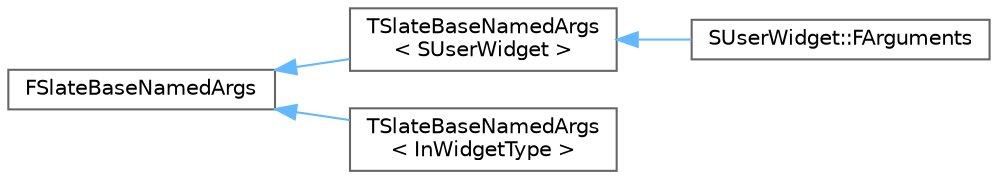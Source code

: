 digraph "Graphical Class Hierarchy"
{
 // INTERACTIVE_SVG=YES
 // LATEX_PDF_SIZE
  bgcolor="transparent";
  edge [fontname=Helvetica,fontsize=10,labelfontname=Helvetica,labelfontsize=10];
  node [fontname=Helvetica,fontsize=10,shape=box,height=0.2,width=0.4];
  rankdir="LR";
  Node0 [id="Node000000",label="FSlateBaseNamedArgs",height=0.2,width=0.4,color="grey40", fillcolor="white", style="filled",URL="$df/d0e/structFSlateBaseNamedArgs.html",tooltip="Base class for named arguments."];
  Node0 -> Node1 [id="edge5091_Node000000_Node000001",dir="back",color="steelblue1",style="solid",tooltip=" "];
  Node1 [id="Node000001",label="TSlateBaseNamedArgs\l\< SUserWidget \>",height=0.2,width=0.4,color="grey40", fillcolor="white", style="filled",URL="$d1/d69/structTSlateBaseNamedArgs.html",tooltip=" "];
  Node1 -> Node2 [id="edge5092_Node000001_Node000002",dir="back",color="steelblue1",style="solid",tooltip=" "];
  Node2 [id="Node000002",label="SUserWidget::FArguments",height=0.2,width=0.4,color="grey40", fillcolor="white", style="filled",URL="$dd/de0/structSUserWidget_1_1FArguments.html",tooltip=" "];
  Node0 -> Node3 [id="edge5093_Node000000_Node000003",dir="back",color="steelblue1",style="solid",tooltip=" "];
  Node3 [id="Node000003",label="TSlateBaseNamedArgs\l\< InWidgetType \>",height=0.2,width=0.4,color="grey40", fillcolor="white", style="filled",URL="$d1/d69/structTSlateBaseNamedArgs.html",tooltip="Base class for named arguments."];
}
